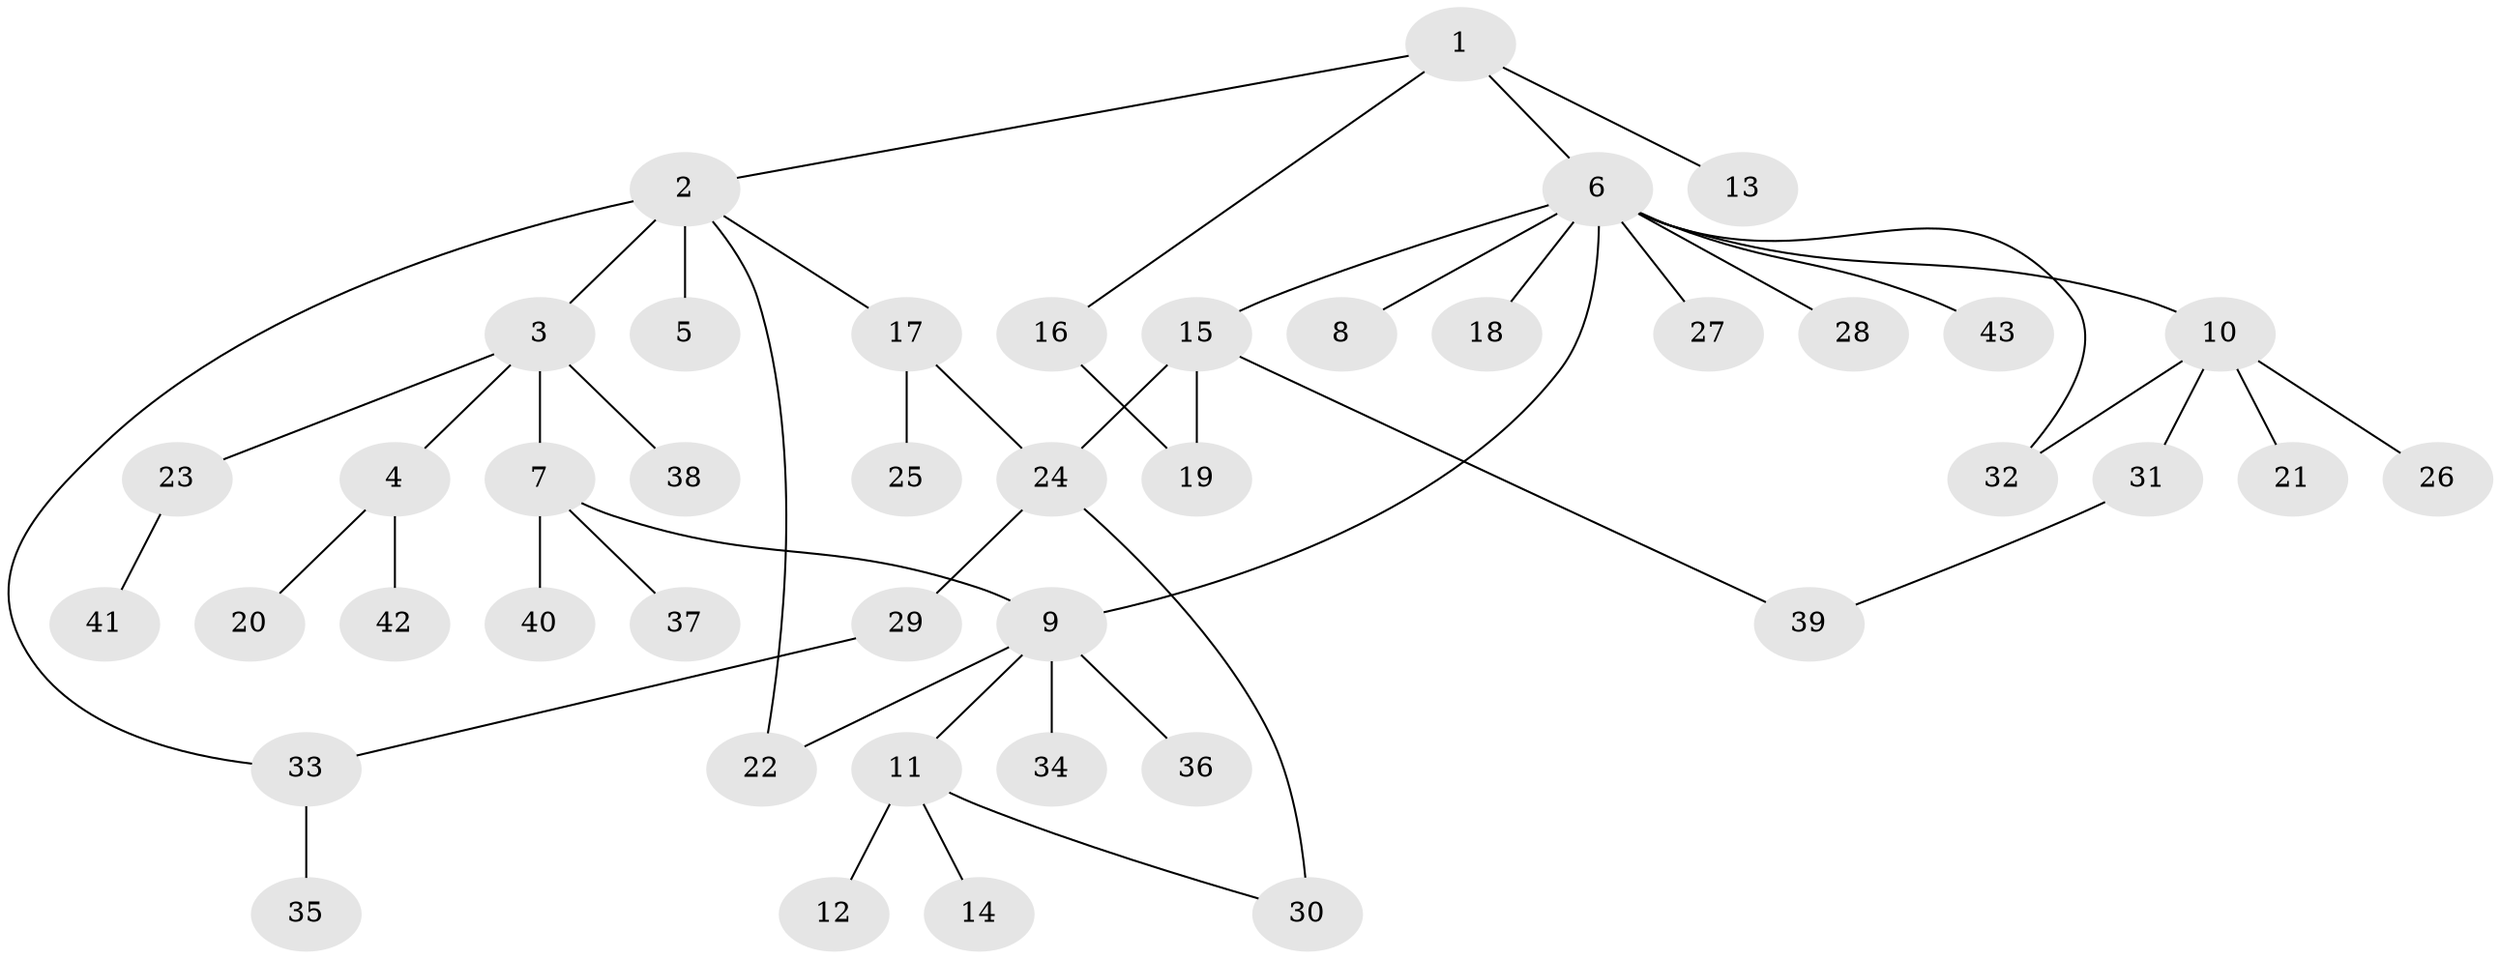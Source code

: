 // original degree distribution, {5: 0.056338028169014086, 9: 0.014084507042253521, 6: 0.04225352112676056, 4: 0.056338028169014086, 1: 0.5915492957746479, 11: 0.014084507042253521, 7: 0.014084507042253521, 2: 0.16901408450704225, 3: 0.04225352112676056}
// Generated by graph-tools (version 1.1) at 2025/50/03/04/25 22:50:40]
// undirected, 43 vertices, 50 edges
graph export_dot {
  node [color=gray90,style=filled];
  1;
  2;
  3;
  4;
  5;
  6;
  7;
  8;
  9;
  10;
  11;
  12;
  13;
  14;
  15;
  16;
  17;
  18;
  19;
  20;
  21;
  22;
  23;
  24;
  25;
  26;
  27;
  28;
  29;
  30;
  31;
  32;
  33;
  34;
  35;
  36;
  37;
  38;
  39;
  40;
  41;
  42;
  43;
  1 -- 2 [weight=1.0];
  1 -- 6 [weight=1.0];
  1 -- 13 [weight=1.0];
  1 -- 16 [weight=1.0];
  2 -- 3 [weight=1.0];
  2 -- 5 [weight=3.0];
  2 -- 17 [weight=1.0];
  2 -- 22 [weight=1.0];
  2 -- 33 [weight=1.0];
  3 -- 4 [weight=1.0];
  3 -- 7 [weight=1.0];
  3 -- 23 [weight=1.0];
  3 -- 38 [weight=1.0];
  4 -- 20 [weight=1.0];
  4 -- 42 [weight=1.0];
  6 -- 8 [weight=1.0];
  6 -- 9 [weight=1.0];
  6 -- 10 [weight=1.0];
  6 -- 15 [weight=1.0];
  6 -- 18 [weight=1.0];
  6 -- 27 [weight=1.0];
  6 -- 28 [weight=1.0];
  6 -- 32 [weight=1.0];
  6 -- 43 [weight=1.0];
  7 -- 9 [weight=1.0];
  7 -- 37 [weight=1.0];
  7 -- 40 [weight=1.0];
  9 -- 11 [weight=1.0];
  9 -- 22 [weight=1.0];
  9 -- 34 [weight=1.0];
  9 -- 36 [weight=1.0];
  10 -- 21 [weight=1.0];
  10 -- 26 [weight=1.0];
  10 -- 31 [weight=1.0];
  10 -- 32 [weight=1.0];
  11 -- 12 [weight=1.0];
  11 -- 14 [weight=1.0];
  11 -- 30 [weight=1.0];
  15 -- 19 [weight=1.0];
  15 -- 24 [weight=1.0];
  15 -- 39 [weight=1.0];
  16 -- 19 [weight=2.0];
  17 -- 24 [weight=1.0];
  17 -- 25 [weight=1.0];
  23 -- 41 [weight=1.0];
  24 -- 29 [weight=1.0];
  24 -- 30 [weight=2.0];
  29 -- 33 [weight=1.0];
  31 -- 39 [weight=1.0];
  33 -- 35 [weight=1.0];
}

